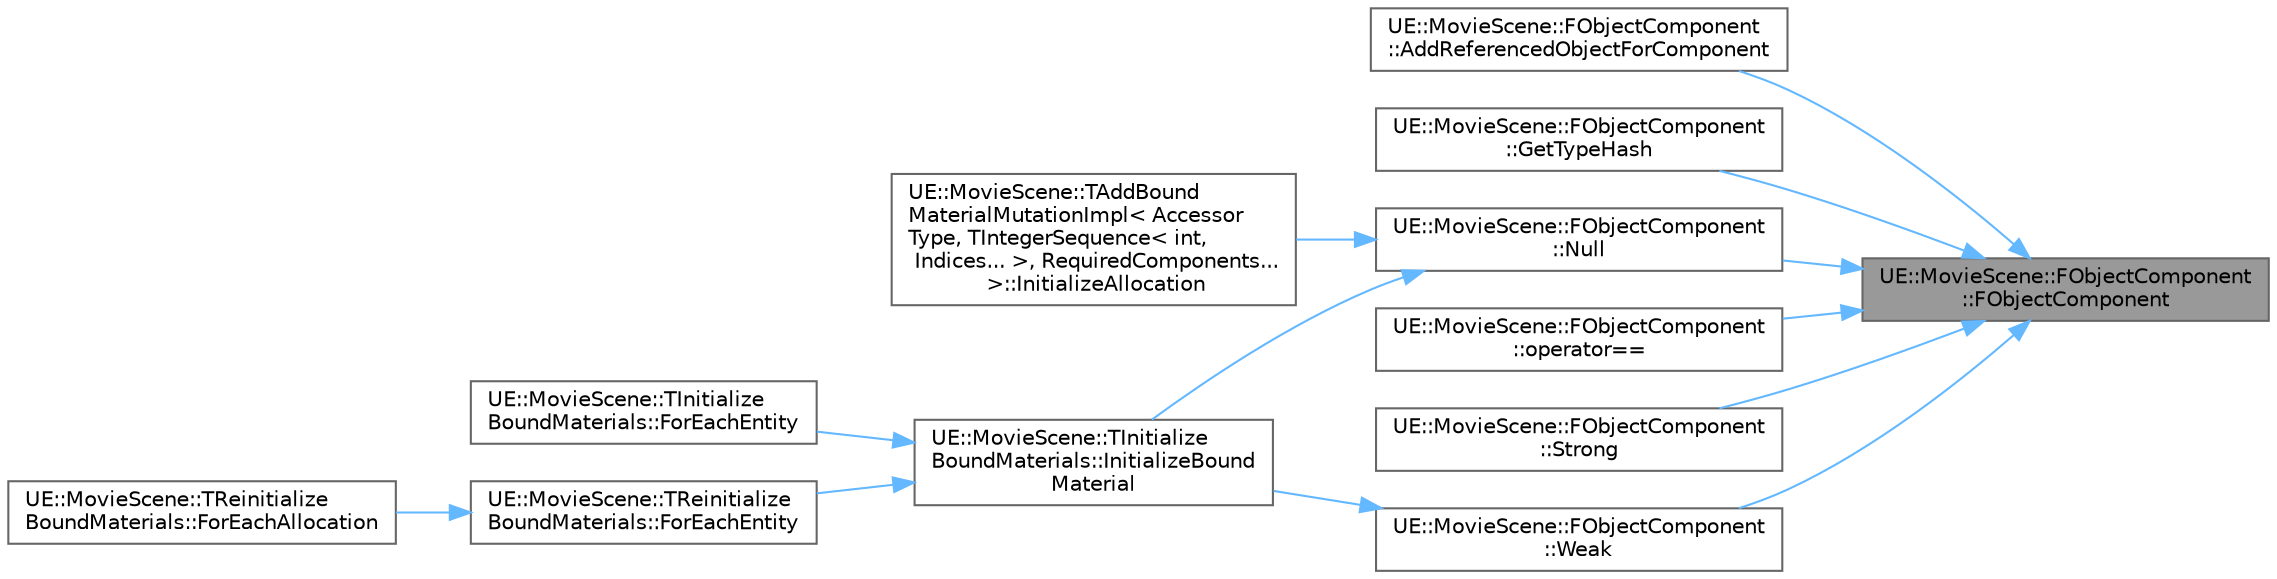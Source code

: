 digraph "UE::MovieScene::FObjectComponent::FObjectComponent"
{
 // INTERACTIVE_SVG=YES
 // LATEX_PDF_SIZE
  bgcolor="transparent";
  edge [fontname=Helvetica,fontsize=10,labelfontname=Helvetica,labelfontsize=10];
  node [fontname=Helvetica,fontsize=10,shape=box,height=0.2,width=0.4];
  rankdir="RL";
  Node1 [id="Node000001",label="UE::MovieScene::FObjectComponent\l::FObjectComponent",height=0.2,width=0.4,color="gray40", fillcolor="grey60", style="filled", fontcolor="black",tooltip=" "];
  Node1 -> Node2 [id="edge1_Node000001_Node000002",dir="back",color="steelblue1",style="solid",tooltip=" "];
  Node2 [id="Node000002",label="UE::MovieScene::FObjectComponent\l::AddReferencedObjectForComponent",height=0.2,width=0.4,color="grey40", fillcolor="white", style="filled",URL="$d0/d5f/structUE_1_1MovieScene_1_1FObjectComponent.html#a65b898bf18e6476f418f03dbb12ea1d8",tooltip="Conditionally add a reference for the specified component data based on whether it is strongly refere..."];
  Node1 -> Node3 [id="edge2_Node000001_Node000003",dir="back",color="steelblue1",style="solid",tooltip=" "];
  Node3 [id="Node000003",label="UE::MovieScene::FObjectComponent\l::GetTypeHash",height=0.2,width=0.4,color="grey40", fillcolor="white", style="filled",URL="$d0/d5f/structUE_1_1MovieScene_1_1FObjectComponent.html#a3025d6bb3e2537311cb98784656722bd",tooltip="Generate a type has from this component."];
  Node1 -> Node4 [id="edge3_Node000001_Node000004",dir="back",color="steelblue1",style="solid",tooltip=" "];
  Node4 [id="Node000004",label="UE::MovieScene::FObjectComponent\l::Null",height=0.2,width=0.4,color="grey40", fillcolor="white", style="filled",URL="$d0/d5f/structUE_1_1MovieScene_1_1FObjectComponent.html#ad15d2235b7fc8964540cc1baffa1e55e",tooltip="Construct a new null component."];
  Node4 -> Node5 [id="edge4_Node000004_Node000005",dir="back",color="steelblue1",style="solid",tooltip=" "];
  Node5 [id="Node000005",label="UE::MovieScene::TAddBound\lMaterialMutationImpl\< Accessor\lType, TIntegerSequence\< int,\l Indices... \>, RequiredComponents...\l \>::InitializeAllocation",height=0.2,width=0.4,color="grey40", fillcolor="white", style="filled",URL="$d5/dc3/structUE_1_1MovieScene_1_1TAddBoundMaterialMutationImpl_3_01AccessorType_00_01TIntegerSequence_33c5cc6bedeea575d989908cfa86ccc27.html#ae8bb8f744ae926de20c439b5265a84c7",tooltip=" "];
  Node4 -> Node6 [id="edge5_Node000004_Node000006",dir="back",color="steelblue1",style="solid",tooltip=" "];
  Node6 [id="Node000006",label="UE::MovieScene::TInitialize\lBoundMaterials::InitializeBound\lMaterial",height=0.2,width=0.4,color="grey40", fillcolor="white", style="filled",URL="$d1/dd2/structUE_1_1MovieScene_1_1TInitializeBoundMaterials.html#a4b808776a2df94fe5c2fcea0ca425219",tooltip=" "];
  Node6 -> Node7 [id="edge6_Node000006_Node000007",dir="back",color="steelblue1",style="solid",tooltip=" "];
  Node7 [id="Node000007",label="UE::MovieScene::TInitialize\lBoundMaterials::ForEachEntity",height=0.2,width=0.4,color="grey40", fillcolor="white", style="filled",URL="$d1/dd2/structUE_1_1MovieScene_1_1TInitializeBoundMaterials.html#a25a3de88a0febbfb79dd121c38bb43fa",tooltip=" "];
  Node6 -> Node8 [id="edge7_Node000006_Node000008",dir="back",color="steelblue1",style="solid",tooltip=" "];
  Node8 [id="Node000008",label="UE::MovieScene::TReinitialize\lBoundMaterials::ForEachEntity",height=0.2,width=0.4,color="grey40", fillcolor="white", style="filled",URL="$d7/ddb/structUE_1_1MovieScene_1_1TReinitializeBoundMaterials.html#ae1dc99f17052443088511de393a3d4b7",tooltip=" "];
  Node8 -> Node9 [id="edge8_Node000008_Node000009",dir="back",color="steelblue1",style="solid",tooltip=" "];
  Node9 [id="Node000009",label="UE::MovieScene::TReinitialize\lBoundMaterials::ForEachAllocation",height=0.2,width=0.4,color="grey40", fillcolor="white", style="filled",URL="$d7/ddb/structUE_1_1MovieScene_1_1TReinitializeBoundMaterials.html#ac77d95a18a4f703a8e16c7edda9958d0",tooltip=" "];
  Node1 -> Node10 [id="edge9_Node000001_Node000010",dir="back",color="steelblue1",style="solid",tooltip=" "];
  Node10 [id="Node000010",label="UE::MovieScene::FObjectComponent\l::operator==",height=0.2,width=0.4,color="grey40", fillcolor="white", style="filled",URL="$d0/d5f/structUE_1_1MovieScene_1_1FObjectComponent.html#a4e6860eab068e42a8103e9b3d2372b15",tooltip="Equality operator."];
  Node1 -> Node11 [id="edge10_Node000001_Node000011",dir="back",color="steelblue1",style="solid",tooltip=" "];
  Node11 [id="Node000011",label="UE::MovieScene::FObjectComponent\l::Strong",height=0.2,width=0.4,color="grey40", fillcolor="white", style="filled",URL="$d0/d5f/structUE_1_1MovieScene_1_1FObjectComponent.html#a491c7ce1a51fef8238ee7244c8ad7d17",tooltip="Construct a new strongly-referenced component from an object ptr."];
  Node1 -> Node12 [id="edge11_Node000001_Node000012",dir="back",color="steelblue1",style="solid",tooltip=" "];
  Node12 [id="Node000012",label="UE::MovieScene::FObjectComponent\l::Weak",height=0.2,width=0.4,color="grey40", fillcolor="white", style="filled",URL="$d0/d5f/structUE_1_1MovieScene_1_1FObjectComponent.html#a2da519af642fdd42e4133ef5470c926f",tooltip="Construct a new weakly-referenced component from an object ptr."];
  Node12 -> Node6 [id="edge12_Node000012_Node000006",dir="back",color="steelblue1",style="solid",tooltip=" "];
}
